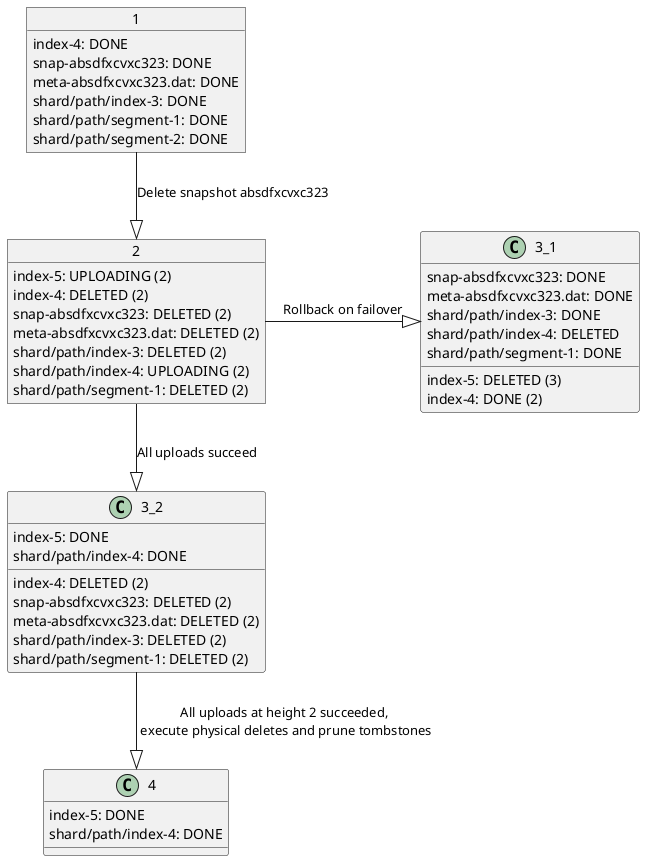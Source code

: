 @startuml

Object 1 {
    index-4: DONE
    snap-absdfxcvxc323: DONE
    meta-absdfxcvxc323.dat: DONE
    shard/path/index-3: DONE
    shard/path/segment-1: DONE
    shard/path/segment-2: DONE
}

Object 2 {
    index-5: UPLOADING (2)
    index-4: DELETED (2)
    snap-absdfxcvxc323: DELETED (2)
    meta-absdfxcvxc323.dat: DELETED (2)
    shard/path/index-3: DELETED (2)
    shard/path/index-4: UPLOADING (2)
    shard/path/segment-1: DELETED (2)
}

1 --|> 2: Delete snapshot absdfxcvxc323

2 -|> 3_1: Rollback on failover
2 --|> 3_2: All uploads succeed

Object 3_1 {
    index-5: DELETED (3)
    index-4: DONE (2)
    snap-absdfxcvxc323: DONE
    meta-absdfxcvxc323.dat: DONE
    shard/path/index-3: DONE
    shard/path/index-4: DELETED
    shard/path/segment-1: DONE
}

Object 3_2 {
    index-5: DONE
    index-4: DELETED (2)
    snap-absdfxcvxc323: DELETED (2)
    meta-absdfxcvxc323.dat: DELETED (2)
    shard/path/index-3: DELETED (2)
    shard/path/index-4: DONE
    shard/path/segment-1: DELETED (2)
}

3_2 --|> 4: All uploads at height 2 succeeded,\n execute physical deletes and prune tombstones

Object 4 {
    index-5: DONE
    shard/path/index-4: DONE
}

@enduml